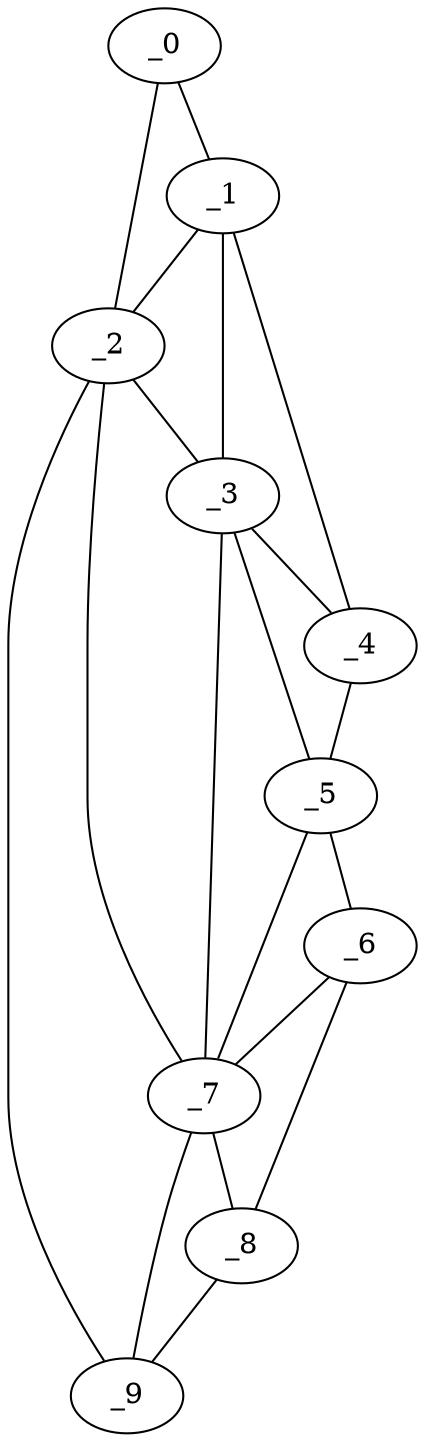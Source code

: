 graph "obj42__320.gxl" {
	_0	 [x=6,
		y=80];
	_1	 [x=19,
		y=57];
	_0 -- _1	 [valence=1];
	_2	 [x=23,
		y=78];
	_0 -- _2	 [valence=1];
	_1 -- _2	 [valence=2];
	_3	 [x=35,
		y=51];
	_1 -- _3	 [valence=2];
	_4	 [x=43,
		y=42];
	_1 -- _4	 [valence=1];
	_2 -- _3	 [valence=1];
	_7	 [x=109,
		y=52];
	_2 -- _7	 [valence=2];
	_9	 [x=126,
		y=53];
	_2 -- _9	 [valence=1];
	_3 -- _4	 [valence=2];
	_5	 [x=95,
		y=39];
	_3 -- _5	 [valence=2];
	_3 -- _7	 [valence=2];
	_4 -- _5	 [valence=1];
	_6	 [x=107,
		y=40];
	_5 -- _6	 [valence=1];
	_5 -- _7	 [valence=2];
	_6 -- _7	 [valence=2];
	_8	 [x=123,
		y=45];
	_6 -- _8	 [valence=1];
	_7 -- _8	 [valence=2];
	_7 -- _9	 [valence=2];
	_8 -- _9	 [valence=1];
}
